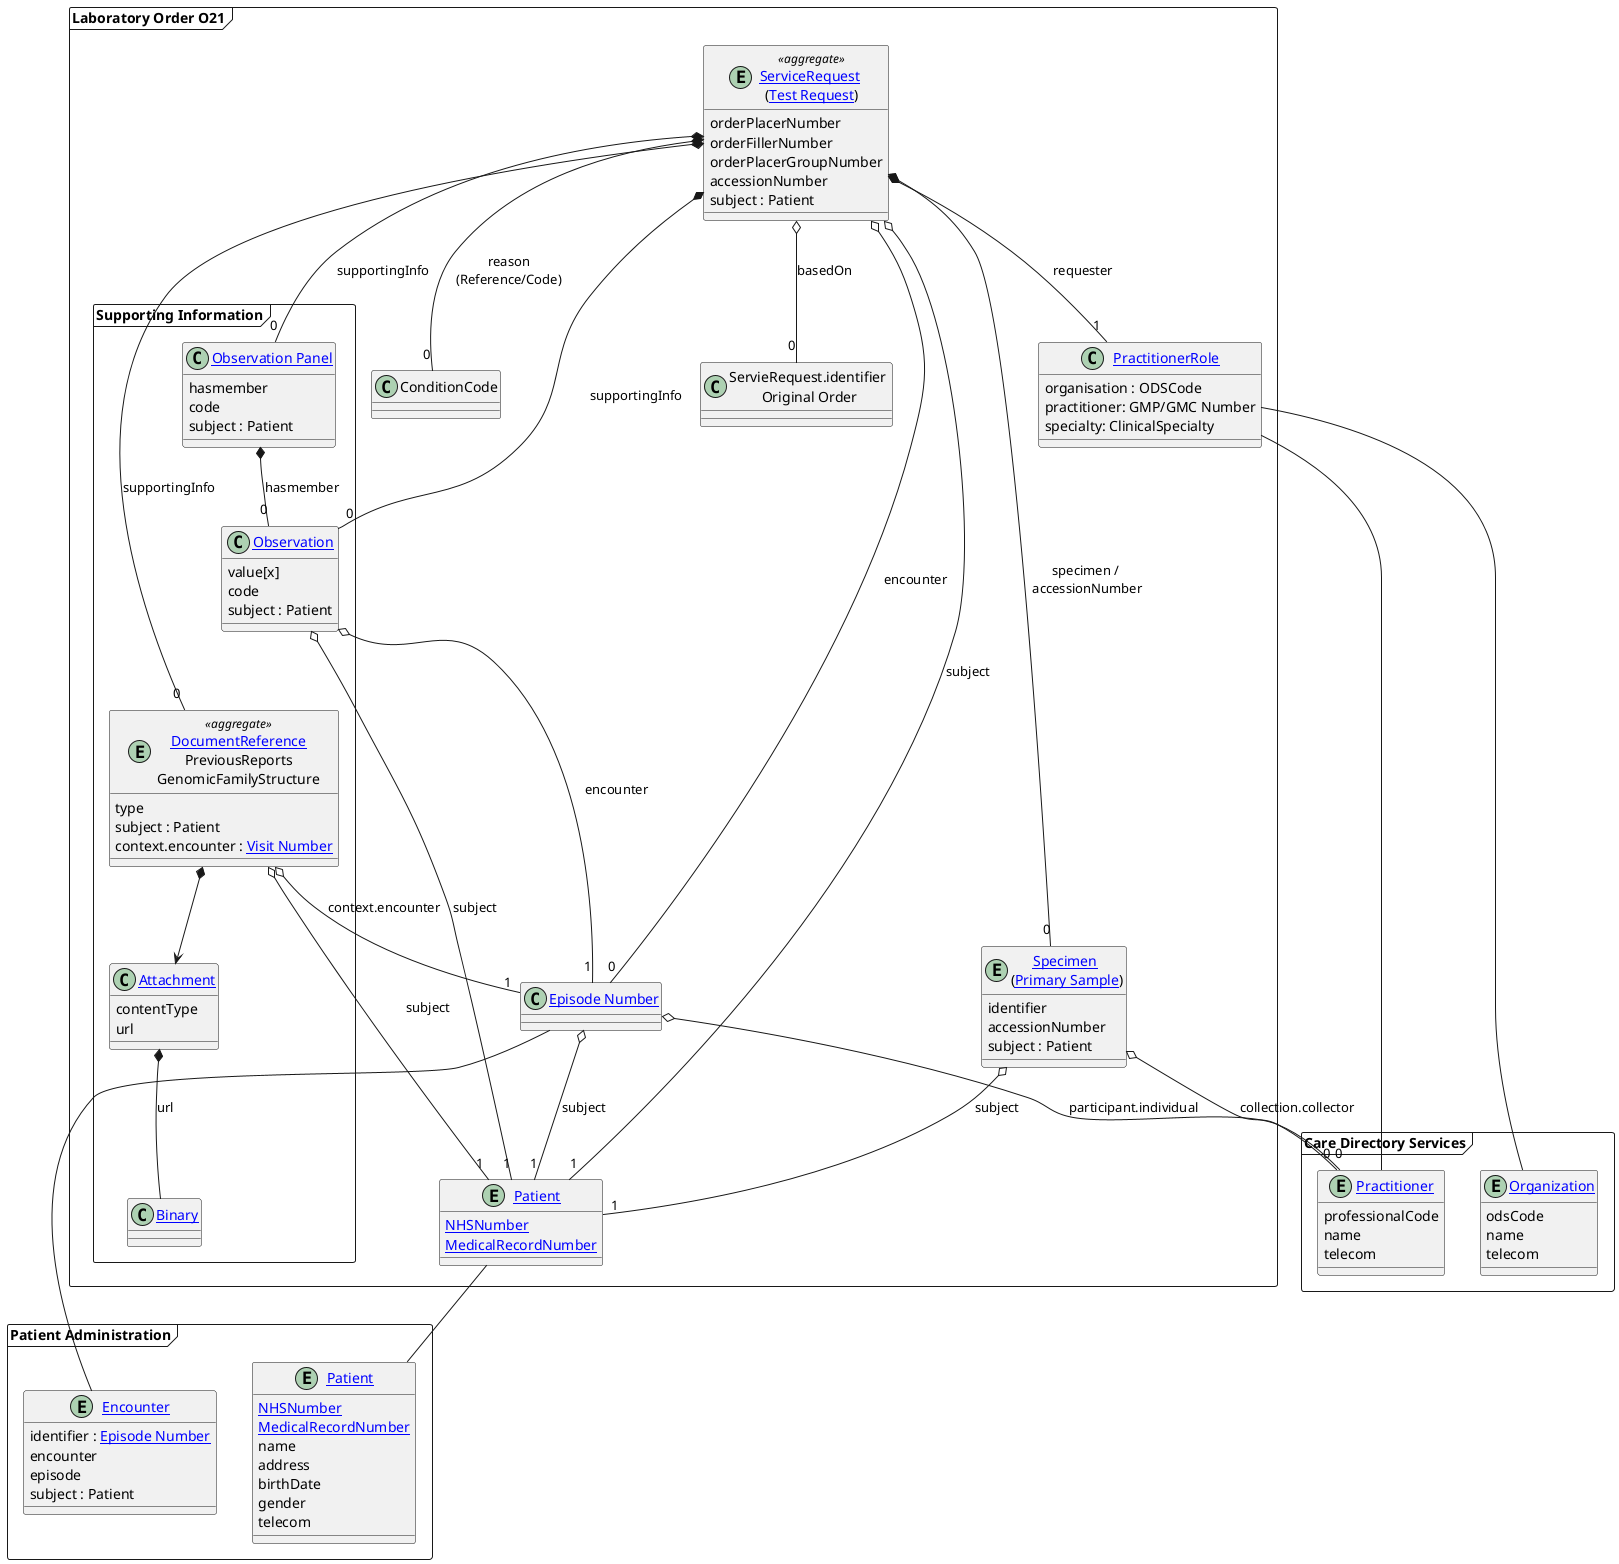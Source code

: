   @startuml

  skinparam svgDimensionStyle false


    frame "Laboratory Order O21" as Composition {
      entity "[[StructureDefinition-Patient.html Patient]]" as PID {
      [[StructureDefinition-NHSNumber.html NHSNumber]]
      [[StructureDefinition-MedicalRecordNumber.html MedicalRecordNumber]]
      }




      entity "[[StructureDefinition-ServiceRequest.html ServiceRequest]] \n([[https://simplifier.net/guide/fhir-genomics-implementation-guide/Home/Design/Clinicalheadings#Test-Request Test Request]])" as ORC <<aggregate>> {
      orderPlacerNumber
      orderFillerNumber
      orderPlacerGroupNumber
      accessionNumber
      subject : Patient
      }

      entity "[[StructureDefinition-Specimen.html Specimen]] \n([[https://simplifier.net/guide/fhir-genomics-implementation-guide/Home/Design/Clinicalheadings#Primary-Sample Primary Sample]])" as SPM {
      identifier
      accessionNumber
      subject : Patient
      }

      class "ConditionCode" as DG1

      class "[[StructureDefinition-PractitionerRole.html PractitionerRole]]" as STF {
       organisation : ODSCode
       practitioner: GMP/GMC Number
       specialty: ClinicalSpecialty
      }

      class "ServieRequest.identifier \nOriginal Order" as previous {

      }


      frame "Supporting Information" as supportingInfo {



        class "[[StructureDefinition-Observation.html Observation]]" as OBX1 {
        value[x]
        code
        subject : Patient
        }


        class "[[StructureDefinition-Observation-Panel.html Observation Panel]]" as panel {
        hasmember
        code
        subject : Patient
        }

        entity "[[StructureDefinition-DocumentReference.html DocumentReference]]\nPreviousReports\nGenomicFamilyStructure" as documentReference <<aggregate>> {
           type
           subject : Patient
           context.encounter : [[StructureDefinition-EpisodeNumber.html Visit Number]]
        }

        class "[[StructureDefinition-NWAttachment.html Attachment]]" as attachment {
         contentType
          url
        }

        class "[[StructureDefinition-Binary.html Binary]]" as binary

      }

      class "[[StructureDefinition-EpisodeNumber.html Episode Number]]" as PV1

      documentReference *-d-> attachment

      attachment *-- binary : url

      panel *-d- "0" OBX1: hasmember

      OBX1 -d[hidden]- documentReference

   }

  frame "Patient Administration" {

   entity "[[StructureDefinition-Encounter.html Encounter]]" as encounter {
      identifier : [[StructureDefinition-EpisodeNumber.html Episode Number]]
      encounter
      episode
      subject : Patient
      }

      entity "[[StructureDefinition-Patient.html Patient]]" as patient {
       [[StructureDefinition-NHSNumber.html NHSNumber]]
        [[StructureDefinition-MedicalRecordNumber.html MedicalRecordNumber]]
        name
        address
        birthDate
        gender
        telecom
      }


  }

  frame "Care Directory Services" {

    entity "[[StructureDefinition-Practitioner.html Practitioner]]" as practitioner {
    professionalCode
    name
    telecom
    }

    entity "[[StructureDefinition-Organization.html Organization]]" as organisation {
     odsCode
     name
     telecom
    }

  }



  ORC *-- "0" SPM : specimen /\n accessionNumber
  ORC o-- "1" PID : subject
  ORC o-- "0" PV1 : encounter
  ORC *-- "0" DG1 : reason\n(Reference/Code)
  ORC o-- "0" previous: basedOn
  ORC *-- "0" OBX1: supportingInfo
  ORC *-- "0" panel: supportingInfo
  ORC *-- "0" documentReference: supportingInfo
  ORC *-- "1" STF: requester
  SPM o-- "0" practitioner: collection.collector
  PV1 o-- "0" practitioner: participant.individual
  PV1 o-- "1" PID : subject
  SPM o-- "1" PID : subject
  documentReference o-- "1" PID : subject
  OBX1 o-- "1" PID : subject

  documentReference o-- "1" PV1 : context.encounter

  OBX1 o-- "1" PV1 : encounter

  PV1 -- encounter
  PID -- patient
  STF -- practitioner
  STF -- organisation


  @enduml
